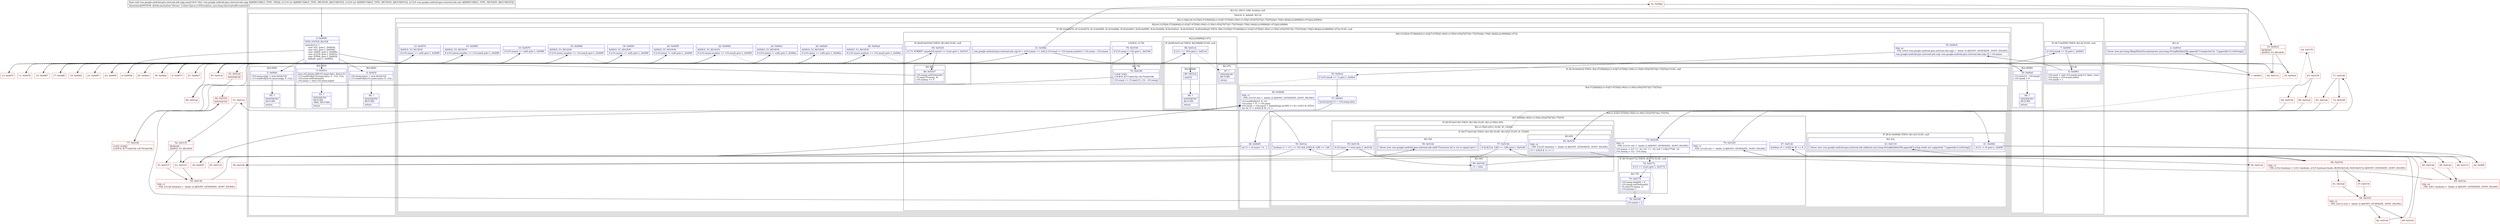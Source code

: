 digraph "CFG forcom.google.android.gms.internal.ads.zzjg.zza(IILcom\/google\/android\/gms\/internal\/ads\/zzie;)V" {
subgraph cluster_Region_848340443 {
label = "R(1:0) | DECL_VAR: boolean null\l";
node [shape=record,color=blue];
subgraph cluster_SwitchRegion_1014440015 {
label = "Switch: 4, default: R(1:2)";
node [shape=record,color=blue];
Node_0 [shape=record,label="{0\:\ 0x0000|MTH_ENTER_BLOCK\l|switch(r11) \{\l    case 161: goto L_0x005d;\l    case 163: goto L_0x005d;\l    case 18402: goto L_0x004e;\l    case 21419: goto L_0x001e;\l    case 25506: goto L_0x003f;\l    default: goto L_0x0003;\l\}\l}"];
subgraph cluster_Region_229683511 {
label = "R(2:(1:8)|(2:(6:31|35|(4:37|38|40|(2:(1:43)|(7:47|50|(1:90)(1:(1:59)(1:65))|70|73|(1:75)|76)))|(1:79)|(1:86)|(2:(2:89|98)|(1:97)))|(2:29|96)))";
node [shape=record,color=blue];
subgraph cluster_IfRegion_574847343 {
label = "IF [B:7:0x005f] THEN: R(1:8) ELSE: null";
node [shape=record,color=blue];
Node_7 [shape=record,label="{7\:\ 0x005f|if (r10.zzaok == 0) goto L_0x0061\l}"];
subgraph cluster_Region_365608577 {
label = "R(1:8)";
node [shape=record,color=blue];
Node_8 [shape=record,label="{8\:\ 0x0061|r10.zzaol = (int) r10.zzanh.zza(r13, false, true)\lr10.zzaoj = r10.zzanh.zzfw()\lr10.zzaok = 1\l}"];
}
}
subgraph cluster_Region_280662319 {
label = "R(2:(6:31|35|(4:37|38|40|(2:(1:43)|(7:47|50|(1:90)(1:(1:59)(1:65))|70|73|(1:75)|76)))|(1:79)|(1:86)|(2:(2:89|98)|(1:97)))|(2:29|96))";
node [shape=record,color=blue];
subgraph cluster_IfRegion_403415814 {
label = "IF [B:10:0x0079, B:12:0x007d, B:14:0x0085, B:16:0x008d, B:18:0x0091, B:20:0x0095, B:22:0x009d, B:24:0x00a1, B:26:0x00a5, B:28:0x00ad] THEN: R(6:31|35|(4:37|38|40|(2:(1:43)|(7:47|50|(1:90)(1:(1:59)(1:65))|70|73|(1:75)|76)))|(1:79)|(1:86)|(2:(2:89|98)|(1:97))) ELSE: null";
node [shape=record,color=blue];
Node_10 [shape=record,label="{10\:\ 0x0079|if (r10.zzanw == null) goto L_0x008f\l}"];
Node_12 [shape=record,label="{12\:\ 0x007d|ADDED_TO_REGION\l|if (r10.zzanx == null) goto L_0x008f\l}"];
Node_14 [shape=record,label="{14\:\ 0x0085|ADDED_TO_REGION\l|if (r10.zzanw.number == r10.zzaol) goto L_0x008f\l}"];
Node_16 [shape=record,label="{16\:\ 0x008d|ADDED_TO_REGION\l|if (r10.zzanx.number == r10.zzaol) goto L_0x008f\l}"];
Node_18 [shape=record,label="{18\:\ 0x0091|ADDED_TO_REGION\l|if (r10.zzanw == null) goto L_0x009f\l}"];
Node_20 [shape=record,label="{20\:\ 0x0095|ADDED_TO_REGION\l|if (r10.zzanx != null) goto L_0x009f\l}"];
Node_22 [shape=record,label="{22\:\ 0x009d|ADDED_TO_REGION\l|if (r10.zzanw.number == r10.zzaol) goto L_0x009f\l}"];
Node_24 [shape=record,label="{24\:\ 0x00a1|ADDED_TO_REGION\l|if (r10.zzanw != null) goto L_0x00ba\l}"];
Node_26 [shape=record,label="{26\:\ 0x00a5|ADDED_TO_REGION\l|if (r10.zzanx == null) goto L_0x00ba\l}"];
Node_28 [shape=record,label="{28\:\ 0x00ad|ADDED_TO_REGION\l|if (r10.zzanx.number == r10.zzaol) goto L_0x00ba\l}"];
subgraph cluster_Region_51068531 {
label = "R(6:31|35|(4:37|38|40|(2:(1:43)|(7:47|50|(1:90)(1:(1:59)(1:65))|70|73|(1:75)|76)))|(1:79)|(1:86)|(2:(2:89|98)|(1:97)))";
node [shape=record,color=blue];
Node_31 [shape=record,label="{31\:\ 0x00bc|com.google.android.gms.internal.ads.zzjj r0 = (r10.zzanw == null \|\| r10.zzaol != r10.zzanw.number) ? r10.zzanx : r10.zzanw\l}"];
Node_35 [shape=record,label="{35\:\ 0x00c8|PHI: r0 \l  PHI: (r0v9 com.google.android.gms.internal.ads.zzjj) =  binds: [] A[DONT_GENERATE, DONT_INLINE]\l|com.google.android.gms.internal.ads.zzip com.google.android.gms.internal.ads.zzip r5 = r0.zzamx\l}"];
subgraph cluster_IfRegion_565852521 {
label = "IF [B:36:0x00cd] THEN: R(4:37|38|40|(2:(1:43)|(7:47|50|(1:90)(1:(1:59)(1:65))|70|73|(1:75)|76))) ELSE: null";
node [shape=record,color=blue];
Node_36 [shape=record,label="{36\:\ 0x00cd|if (r10.zzaok == 1) goto L_0x00cf\l}"];
subgraph cluster_Region_57457715 {
label = "R(4:37|38|40|(2:(1:43)|(7:47|50|(1:90)(1:(1:59)(1:65))|70|73|(1:75)|76)))";
node [shape=record,color=blue];
Node_37 [shape=record,label="{37\:\ 0x00cf|byte[] byte[] r3 = r10.zzanp.data\l}"];
Node_38 [shape=record,label="{38\:\ 0x00d5|int r1 = r0.zzaos ? 4 : 3\l}"];
Node_40 [shape=record,label="{40\:\ 0x00d8|PHI: r1 \l  PHI: (r1v10 int) =  binds: [] A[DONT_GENERATE, DONT_INLINE]\l|r13.readFully(r3, 0, r1)\lr10.zzaoj = r1 + r10.zzaoj\lr10.zzaon = r10.zzaof + zzdw((long) ((r3[0] \<\< 8) \| (r3[1] & 255)))\lint int r1 = (r3[2] & 6) \>\> 1\l}"];
subgraph cluster_Region_1640277353 {
label = "R(2:(1:43)|(7:47|50|(1:90)(1:(1:59)(1:65))|70|73|(1:75)|76))";
node [shape=record,color=blue];
subgraph cluster_IfRegion_1526795363 {
label = "IF [B:41:0x00fd] THEN: R(1:43) ELSE: null";
node [shape=record,color=blue];
Node_41 [shape=record,label="{41\:\ 0x00fd|if (r1 != 0) goto L_0x00ff\l}"];
subgraph cluster_Region_1938136394 {
label = "R(1:43)";
node [shape=record,color=blue];
Node_43 [shape=record,label="{43\:\ 0x0119|throw new com.google.android.gms.internal.ads.zzhl(new java.lang.StringBuilder(38).append(\"Lacing mode not supported: \").append(r1).toString())\l}"];
}
}
subgraph cluster_Region_1381981807 {
label = "R(7:47|50|(1:90)(1:(1:59)(1:65))|70|73|(1:75)|76)";
node [shape=record,color=blue];
Node_47 [shape=record,label="{47\:\ 0x0126|boolean r4 = (r3[2] & 8) == 8\l}"];
Node_50 [shape=record,label="{50\:\ 0x012c|boolean r1 = r11 == 163 && (r3[2] & 128) == 128\l}"];
subgraph cluster_IfRegion_334508601 {
label = "IF [B:55:0x013b] THEN: R(1:90) ELSE: R(1:(1:59)(1:65))";
node [shape=record,color=blue];
Node_55 [shape=record,label="{55\:\ 0x013b|if (r0.zzaos != true) goto L_0x01d2\l}"];
subgraph cluster_Region_2119367442 {
label = "R(1:90)";
node [shape=record,color=blue];
Node_90 [shape=record,label="{90\:\ 0x01d2|r3 = false\l}"];
}
subgraph cluster_Region_624124823 {
label = "R(1:(1:59)(1:65)) | ELSE_IF_CHAIN\l";
node [shape=record,color=blue];
subgraph cluster_IfRegion_2051994250 {
label = "IF [B:57:0x0144] THEN: R(1:59) ELSE: R(1:65) | ELSE_IF_CHAIN\l";
node [shape=record,color=blue];
Node_57 [shape=record,label="{57\:\ 0x0144|if ((r3[3] & 128) == 128) goto L_0x0146\l}"];
subgraph cluster_Region_1625679780 {
label = "R(1:59)";
node [shape=record,color=blue];
Node_59 [shape=record,label="{59\:\ 0x014d|throw new com.google.android.gms.internal.ads.zzhl(\"Extension bit is set in signal byte\")\l}"];
}
subgraph cluster_Region_1559526572 {
label = "R(1:65)";
node [shape=record,color=blue];
Node_65 [shape=record,label="{65\:\ 0x015c|PHI: r2 \l  PHI: (r2v25 boolean) =  binds: [] A[DONT_GENERATE, DONT_INLINE]\l|r3 = (r3[3] & 1) == 1\l}"];
}
}
}
}
Node_70 [shape=record,label="{70\:\ 0x0165|PHI: r1 \l  PHI: (r1v29 int) =  binds: [] A[DONT_GENERATE, DONT_INLINE]\l}"];
Node_73 [shape=record,label="{73\:\ 0x0169|PHI: r1 \l  PHI: (r1v31 int) =  binds: [] A[DONT_GENERATE, DONT_INLINE]\l|r10.zzaom = (r3 ? 2 : 0) \| (r1 ? 1 : 0) \| (r4 ? 134217728 : 0)\lr10.zzamq = r12 \- r10.zzaoj\l}"];
subgraph cluster_IfRegion_283442080 {
label = "IF [B:74:0x0172] THEN: R(1:75) ELSE: null";
node [shape=record,color=blue];
Node_74 [shape=record,label="{74\:\ 0x0172|if (r3 == true) goto L_0x0174\l}"];
subgraph cluster_Region_1852814203 {
label = "R(1:75)";
node [shape=record,color=blue];
Node_75 [shape=record,label="{75\:\ 0x0174|r10.zzanp.data[0] = 8\lr10.zzanp.setPosition(0)\lr5.zza(r10.zzanp, 1)\lr10.zzamq++\l}"];
}
}
Node_76 [shape=record,label="{76\:\ 0x018f|r10.zzaok = 2\l}"];
}
}
}
}
subgraph cluster_LoopRegion_1422912312 {
label = "LOOP:0: (1:79)";
node [shape=record,color=blue];
Node_78 [shape=record,label="{78\:\ 0x0194|if (r10.zzaoj \< r12) goto L_0x0196\l}"];
subgraph cluster_Region_142870433 {
label = "R(1:79)";
node [shape=record,color=blue];
Node_79 [shape=record,label="{79\:\ 0x0196|LOOP_END\lLOOP:0: B:77:0x0192\-\>B:79:0x0196\l|r10.zzaoj += r5.zza(r13, r12 \- r10.zzaoj)\l}"];
}
}
subgraph cluster_IfRegion_885914423 {
label = "IF [B:85:0x01b5] THEN: R(1:86) ELSE: null";
node [shape=record,color=blue];
Node_85 [shape=record,label="{85\:\ 0x01b5|if (\"A_VORBIS\".equals(r0.zzaor) == true) goto L_0x01b7\l}"];
subgraph cluster_Region_452431218 {
label = "R(1:86)";
node [shape=record,color=blue];
Node_86 [shape=record,label="{86\:\ 0x01b7|r10.zzanq.setPosition(0)\lr5.zza(r10.zzanq, 4)\lr10.zzamq += 4\l}"];
}
}
subgraph cluster_Region_1784550893 {
label = "R(2:(2:89|98)|(1:97))";
node [shape=record,color=blue];
subgraph cluster_IfRegion_625547205 {
label = "IF [B:88:0x01cb] THEN: R(2:89|98) ELSE: null";
node [shape=record,color=blue];
Node_88 [shape=record,label="{88\:\ 0x01cb|if (r11 == 163) goto L_0x01cd\l}"];
subgraph cluster_Region_1094240600 {
label = "R(2:89|98)";
node [shape=record,color=blue];
Node_89 [shape=record,label="{89\:\ 0x01cd|zza(r5)\l}"];
Node_98 [shape=record,label="{98\:\ ?|SYNTHETIC\lRETURN\l|return\l}"];
}
}
subgraph cluster_Region_315085111 {
label = "R(1:97)";
node [shape=record,color=blue];
Node_97 [shape=record,label="{97\:\ ?|SYNTHETIC\lRETURN\l|return\l}"];
}
}
}
}
subgraph cluster_Region_964329084 {
label = "R(2:29|96)";
node [shape=record,color=blue];
Node_29 [shape=record,label="{29\:\ 0x00af|r13.zzr(r12 \- r10.zzaoj)\lr10.zzaok = 0\l}"];
Node_96 [shape=record,label="{96\:\ ?|SYNTHETIC\lRETURN\l|return\l}"];
}
}
}
subgraph cluster_Region_596764099 {
label = "R(2:5|95)";
node [shape=record,color=blue];
Node_5 [shape=record,label="{5\:\ 0x004e|r10.zzanv.zzajy = new byte[r12]\lr13.readFully(r10.zzanv.zzajy, 0, r12)\l}"];
Node_95 [shape=record,label="{95\:\ ?|SYNTHETIC\lRETURN\l|return\l}"];
}
subgraph cluster_Region_1309358411 {
label = "R(2:3|93)";
node [shape=record,color=blue];
Node_3 [shape=record,label="{3\:\ 0x001e|java.util.Arrays.fill(r10.zzanr.data, (byte) 0)\lr13.readFully(r10.zzanr.data, 4 \- r12, r12)\lr10.zzanr.setPosition(0)\lr10.zzanz = (int) r10.zzanr.zzge()\l}"];
Node_93 [shape=record,label="{93\:\ ?|SYNTHETIC\lRETURN\lORIG_RETURN\l|return\l}"];
}
subgraph cluster_Region_1659439060 {
label = "R(2:4|94)";
node [shape=record,color=blue];
Node_4 [shape=record,label="{4\:\ 0x003f|r10.zzanv.zzaov = new byte[r12]\lr13.readFully(r10.zzanv.zzaov, 0, r12)\l}"];
Node_94 [shape=record,label="{94\:\ ?|SYNTHETIC\lRETURN\l|return\l}"];
}
subgraph cluster_Region_134880363 {
label = "R(1:2)";
node [shape=record,color=blue];
Node_2 [shape=record,label="{2\:\ 0x001d|throw new java.lang.IllegalStateException(new java.lang.StringBuilder(26).append(\"Unexpected id: \").append(r11).toString())\l}"];
}
}
}
Node_1 [shape=record,color=red,label="{1\:\ 0x0003}"];
Node_6 [shape=record,color=red,label="{6\:\ 0x005d}"];
Node_9 [shape=record,color=red,label="{9\:\ 0x0077}"];
Node_11 [shape=record,color=red,label="{11\:\ 0x007b}"];
Node_13 [shape=record,color=red,label="{13\:\ 0x007f}"];
Node_15 [shape=record,color=red,label="{15\:\ 0x0087}"];
Node_17 [shape=record,color=red,label="{17\:\ 0x008f}"];
Node_19 [shape=record,color=red,label="{19\:\ 0x0093}"];
Node_21 [shape=record,color=red,label="{21\:\ 0x0097}"];
Node_23 [shape=record,color=red,label="{23\:\ 0x009f}"];
Node_25 [shape=record,color=red,label="{25\:\ 0x00a3}"];
Node_27 [shape=record,color=red,label="{27\:\ 0x00a7}"];
Node_30 [shape=record,color=red,label="{30\:\ 0x00ba}"];
Node_32 [shape=record,color=red,label="{32\:\ 0x00be}"];
Node_33 [shape=record,color=red,label="{33\:\ 0x00c4|REMOVE\lADDED_TO_REGION\l}"];
Node_34 [shape=record,color=red,label="{34\:\ 0x00c6}"];
Node_39 [shape=record,color=red,label="{39\:\ 0x00d7}"];
Node_42 [shape=record,color=red,label="{42\:\ 0x00ff}"];
Node_44 [shape=record,color=red,label="{44\:\ 0x011a}"];
Node_45 [shape=record,color=red,label="{45\:\ 0x011d}"];
Node_46 [shape=record,color=red,label="{46\:\ 0x011f}"];
Node_48 [shape=record,color=red,label="{48\:\ 0x0128}"];
Node_49 [shape=record,color=red,label="{49\:\ 0x012a|PHI: r4 \l  PHI: (r4v1 boolean) =  binds: [] A[DONT_GENERATE, DONT_INLINE]\l}"];
Node_51 [shape=record,color=red,label="{51\:\ 0x012e}"];
Node_52 [shape=record,color=red,label="{52\:\ 0x0135|REMOVE\lADDED_TO_REGION\l}"];
Node_53 [shape=record,color=red,label="{53\:\ 0x0137}"];
Node_54 [shape=record,color=red,label="{54\:\ 0x0138|PHI: r1 \l  PHI: (r1v26 boolean) =  binds: [] A[DONT_GENERATE, DONT_INLINE]\l}"];
Node_56 [shape=record,color=red,label="{56\:\ 0x013d}"];
Node_58 [shape=record,color=red,label="{58\:\ 0x0146}"];
Node_60 [shape=record,color=red,label="{60\:\ 0x014e}"];
Node_61 [shape=record,color=red,label="{61\:\ 0x0151}"];
Node_62 [shape=record,color=red,label="{62\:\ 0x0153}"];
Node_63 [shape=record,color=red,label="{63\:\ 0x0159}"];
Node_64 [shape=record,color=red,label="{64\:\ 0x015b}"];
Node_66 [shape=record,color=red,label="{66\:\ 0x015d|PHI: r3 \l  PHI: (r3v2 boolean) = (r3v1 boolean), (r3v5 boolean) binds: [B:90:0x01d2, B:65:0x015c] A[DONT_GENERATE, DONT_INLINE]\l}"];
Node_67 [shape=record,color=red,label="{67\:\ 0x015f}"];
Node_68 [shape=record,color=red,label="{68\:\ 0x0161|PHI: r2 \l  PHI: (r2v12 int) =  binds: [] A[DONT_GENERATE, DONT_INLINE]\l}"];
Node_69 [shape=record,color=red,label="{69\:\ 0x0163}"];
Node_71 [shape=record,color=red,label="{71\:\ 0x0166}"];
Node_72 [shape=record,color=red,label="{72\:\ 0x0168}"];
Node_77 [shape=record,color=red,label="{77\:\ 0x0192|LOOP_START\lLOOP:0: B:77:0x0192\-\>B:79:0x0196\l}"];
Node_80 [shape=record,color=red,label="{80\:\ 0x01a4}"];
Node_81 [shape=record,color=red,label="{81\:\ 0x01a6}"];
Node_82 [shape=record,color=red,label="{82\:\ 0x01a9}"];
Node_83 [shape=record,color=red,label="{83\:\ 0x01ab}"];
Node_84 [shape=record,color=red,label="{84\:\ 0x01ad}"];
Node_87 [shape=record,color=red,label="{87\:\ 0x01c9}"];
Node_91 [shape=record,color=red,label="{91\:\ 0x01ad|SYNTHETIC\l}"];
Node_92 [shape=record,color=red,label="{92\:\ 0x0192|SYNTHETIC\l}"];
MethodNode[shape=record,label="{final void com.google.android.gms.internal.ads.zzjg.zza((r10v0 'this' com.google.android.gms.internal.ads.zzjg A[IMMUTABLE_TYPE, THIS]), (r11v0 int A[IMMUTABLE_TYPE, METHOD_ARGUMENT]), (r12v0 int A[IMMUTABLE_TYPE, METHOD_ARGUMENT]), (r13v0 com.google.android.gms.internal.ads.zzie A[IMMUTABLE_TYPE, METHOD_ARGUMENT]))  | Annotation[SYSTEM, dalvik.annotation.Throws, \{value=[java.io.IOException, java.lang.InterruptedException]\}]\l}"];
MethodNode -> Node_0;
Node_0 -> Node_1;
Node_0 -> Node_3;
Node_0 -> Node_4;
Node_0 -> Node_5;
Node_0 -> Node_6;
Node_7 -> Node_8;
Node_7 -> Node_9[style=dashed];
Node_8 -> Node_9;
Node_10 -> Node_11[style=dashed];
Node_10 -> Node_17;
Node_12 -> Node_13[style=dashed];
Node_12 -> Node_17;
Node_14 -> Node_15[style=dashed];
Node_14 -> Node_17;
Node_16 -> Node_17;
Node_16 -> Node_29[style=dashed];
Node_18 -> Node_19[style=dashed];
Node_18 -> Node_23;
Node_20 -> Node_21[style=dashed];
Node_20 -> Node_23;
Node_22 -> Node_23;
Node_22 -> Node_29[style=dashed];
Node_24 -> Node_25[style=dashed];
Node_24 -> Node_30;
Node_26 -> Node_27[style=dashed];
Node_26 -> Node_30;
Node_28 -> Node_29[style=dashed];
Node_28 -> Node_30;
Node_31 -> Node_32;
Node_31 -> Node_44;
Node_35 -> Node_36;
Node_36 -> Node_37;
Node_36 -> Node_92[style=dashed];
Node_37 -> Node_38;
Node_38 -> Node_39;
Node_38 -> Node_45;
Node_40 -> Node_41;
Node_41 -> Node_42;
Node_41 -> Node_46[style=dashed];
Node_47 -> Node_48;
Node_47 -> Node_60;
Node_50 -> Node_51;
Node_50 -> Node_61;
Node_55 -> Node_56[style=dashed];
Node_55 -> Node_90;
Node_90 -> Node_66;
Node_57 -> Node_58;
Node_57 -> Node_62[style=dashed];
Node_65 -> Node_66;
Node_70 -> Node_71;
Node_73 -> Node_74;
Node_74 -> Node_75;
Node_74 -> Node_76[style=dashed];
Node_75 -> Node_76;
Node_76 -> Node_92;
Node_78 -> Node_79;
Node_78 -> Node_91[style=dashed];
Node_79 -> Node_77;
Node_85 -> Node_86;
Node_85 -> Node_87[style=dashed];
Node_86 -> Node_87;
Node_88 -> Node_89;
Node_88 -> Node_97[style=dashed];
Node_89 -> Node_98;
Node_29 -> Node_96;
Node_5 -> Node_95;
Node_3 -> Node_93;
Node_4 -> Node_94;
Node_1 -> Node_2;
Node_6 -> Node_7;
Node_9 -> Node_10;
Node_11 -> Node_12;
Node_13 -> Node_14;
Node_15 -> Node_16;
Node_17 -> Node_18;
Node_19 -> Node_20;
Node_21 -> Node_22;
Node_23 -> Node_24;
Node_25 -> Node_26;
Node_27 -> Node_28;
Node_30 -> Node_31;
Node_32 -> Node_33;
Node_33 -> Node_34;
Node_33 -> Node_44;
Node_34 -> Node_35;
Node_39 -> Node_40;
Node_42 -> Node_43;
Node_44 -> Node_35;
Node_45 -> Node_40;
Node_46 -> Node_47;
Node_48 -> Node_49;
Node_49 -> Node_50;
Node_51 -> Node_52;
Node_52 -> Node_53;
Node_52 -> Node_61;
Node_53 -> Node_54;
Node_54 -> Node_55;
Node_56 -> Node_57;
Node_58 -> Node_59;
Node_60 -> Node_49;
Node_61 -> Node_54;
Node_62 -> Node_63;
Node_63 -> Node_64;
Node_63 -> Node_80;
Node_64 -> Node_65;
Node_66 -> Node_67;
Node_66 -> Node_81;
Node_67 -> Node_68;
Node_68 -> Node_69;
Node_68 -> Node_82;
Node_69 -> Node_70;
Node_71 -> Node_72;
Node_71 -> Node_83;
Node_72 -> Node_73;
Node_77 -> Node_78;
Node_80 -> Node_65;
Node_81 -> Node_68;
Node_82 -> Node_70;
Node_83 -> Node_73;
Node_84 -> Node_85;
Node_87 -> Node_88;
Node_91 -> Node_84;
Node_92 -> Node_77;
}

